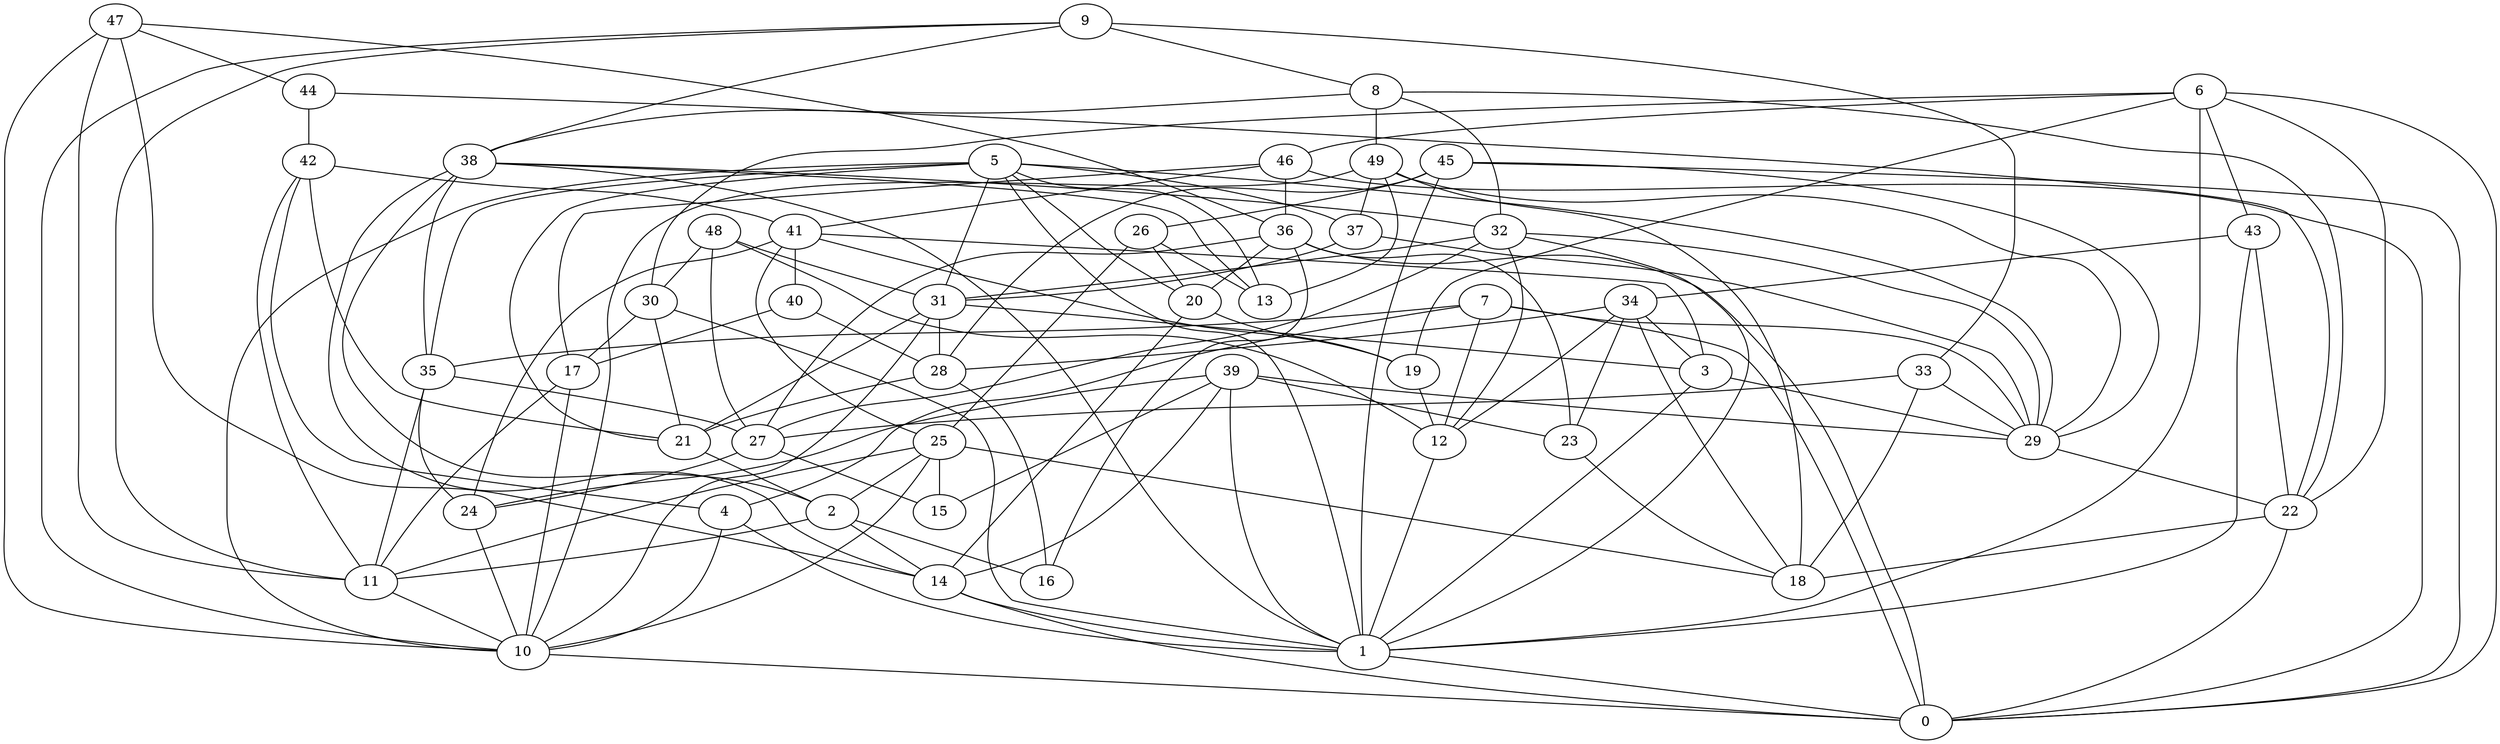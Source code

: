digraph GG_graph {

subgraph G_graph {
edge [color = black]
"24" -> "10" [dir = none]
"4" -> "1" [dir = none]
"4" -> "10" [dir = none]
"47" -> "14" [dir = none]
"47" -> "44" [dir = none]
"47" -> "36" [dir = none]
"47" -> "11" [dir = none]
"47" -> "10" [dir = none]
"12" -> "1" [dir = none]
"44" -> "22" [dir = none]
"44" -> "42" [dir = none]
"35" -> "27" [dir = none]
"35" -> "11" [dir = none]
"35" -> "24" [dir = none]
"27" -> "24" [dir = none]
"27" -> "15" [dir = none]
"37" -> "31" [dir = none]
"37" -> "29" [dir = none]
"42" -> "4" [dir = none]
"42" -> "21" [dir = none]
"42" -> "11" [dir = none]
"42" -> "41" [dir = none]
"49" -> "37" [dir = none]
"49" -> "10" [dir = none]
"49" -> "29" [dir = none]
"49" -> "13" [dir = none]
"49" -> "18" [dir = none]
"46" -> "36" [dir = none]
"46" -> "0" [dir = none]
"46" -> "41" [dir = none]
"46" -> "17" [dir = none]
"33" -> "18" [dir = none]
"33" -> "27" [dir = none]
"33" -> "29" [dir = none]
"8" -> "32" [dir = none]
"8" -> "49" [dir = none]
"8" -> "38" [dir = none]
"8" -> "22" [dir = none]
"7" -> "12" [dir = none]
"7" -> "29" [dir = none]
"7" -> "0" [dir = none]
"7" -> "35" [dir = none]
"7" -> "4" [dir = none]
"10" -> "0" [dir = none]
"20" -> "19" [dir = none]
"20" -> "14" [dir = none]
"48" -> "12" [dir = none]
"48" -> "27" [dir = none]
"48" -> "31" [dir = none]
"48" -> "30" [dir = none]
"39" -> "14" [dir = none]
"39" -> "24" [dir = none]
"39" -> "15" [dir = none]
"39" -> "29" [dir = none]
"39" -> "1" [dir = none]
"39" -> "23" [dir = none]
"11" -> "10" [dir = none]
"41" -> "25" [dir = none]
"41" -> "3" [dir = none]
"41" -> "40" [dir = none]
"41" -> "24" [dir = none]
"41" -> "19" [dir = none]
"28" -> "21" [dir = none]
"28" -> "16" [dir = none]
"31" -> "3" [dir = none]
"31" -> "10" [dir = none]
"31" -> "28" [dir = none]
"31" -> "21" [dir = none]
"5" -> "13" [dir = none]
"5" -> "21" [dir = none]
"5" -> "37" [dir = none]
"5" -> "35" [dir = none]
"5" -> "31" [dir = none]
"5" -> "1" [dir = none]
"5" -> "29" [dir = none]
"5" -> "10" [dir = none]
"5" -> "20" [dir = none]
"36" -> "20" [dir = none]
"36" -> "23" [dir = none]
"36" -> "27" [dir = none]
"36" -> "16" [dir = none]
"36" -> "0" [dir = none]
"1" -> "0" [dir = none]
"22" -> "0" [dir = none]
"22" -> "18" [dir = none]
"40" -> "28" [dir = none]
"40" -> "17" [dir = none]
"17" -> "11" [dir = none]
"17" -> "10" [dir = none]
"9" -> "10" [dir = none]
"9" -> "11" [dir = none]
"9" -> "33" [dir = none]
"9" -> "8" [dir = none]
"9" -> "38" [dir = none]
"43" -> "34" [dir = none]
"43" -> "1" [dir = none]
"43" -> "22" [dir = none]
"32" -> "29" [dir = none]
"32" -> "31" [dir = none]
"32" -> "27" [dir = none]
"32" -> "1" [dir = none]
"32" -> "12" [dir = none]
"26" -> "20" [dir = none]
"26" -> "25" [dir = none]
"26" -> "13" [dir = none]
"34" -> "28" [dir = none]
"34" -> "12" [dir = none]
"34" -> "18" [dir = none]
"34" -> "3" [dir = none]
"34" -> "23" [dir = none]
"14" -> "0" [dir = none]
"14" -> "1" [dir = none]
"25" -> "2" [dir = none]
"25" -> "15" [dir = none]
"25" -> "10" [dir = none]
"25" -> "11" [dir = none]
"25" -> "18" [dir = none]
"2" -> "16" [dir = none]
"2" -> "11" [dir = none]
"2" -> "14" [dir = none]
"38" -> "14" [dir = none]
"38" -> "13" [dir = none]
"38" -> "32" [dir = none]
"38" -> "1" [dir = none]
"38" -> "35" [dir = none]
"38" -> "2" [dir = none]
"21" -> "2" [dir = none]
"23" -> "18" [dir = none]
"29" -> "22" [dir = none]
"30" -> "17" [dir = none]
"30" -> "21" [dir = none]
"30" -> "1" [dir = none]
"3" -> "29" [dir = none]
"3" -> "1" [dir = none]
"45" -> "26" [dir = none]
"45" -> "1" [dir = none]
"45" -> "28" [dir = none]
"45" -> "0" [dir = none]
"45" -> "29" [dir = none]
"6" -> "43" [dir = none]
"6" -> "46" [dir = none]
"6" -> "1" [dir = none]
"6" -> "0" [dir = none]
"6" -> "30" [dir = none]
"6" -> "22" [dir = none]
"6" -> "19" [dir = none]
"19" -> "12" [dir = none]
}

}

